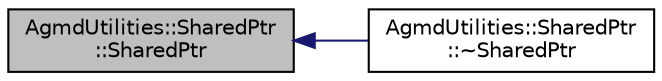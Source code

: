 digraph "AgmdUtilities::SharedPtr::SharedPtr"
{
  edge [fontname="Helvetica",fontsize="10",labelfontname="Helvetica",labelfontsize="10"];
  node [fontname="Helvetica",fontsize="10",shape=record];
  rankdir="LR";
  Node1 [label="AgmdUtilities::SharedPtr\l::SharedPtr",height=0.2,width=0.4,color="black", fillcolor="grey75", style="filled" fontcolor="black"];
  Node1 -> Node2 [dir="back",color="midnightblue",fontsize="10",style="solid",fontname="Helvetica"];
  Node2 [label="AgmdUtilities::SharedPtr\l::~SharedPtr",height=0.2,width=0.4,color="black", fillcolor="white", style="filled",URL="$class_agmd_utilities_1_1_shared_ptr.html#a9a40addd7829baeda98cf714d968414d"];
}
